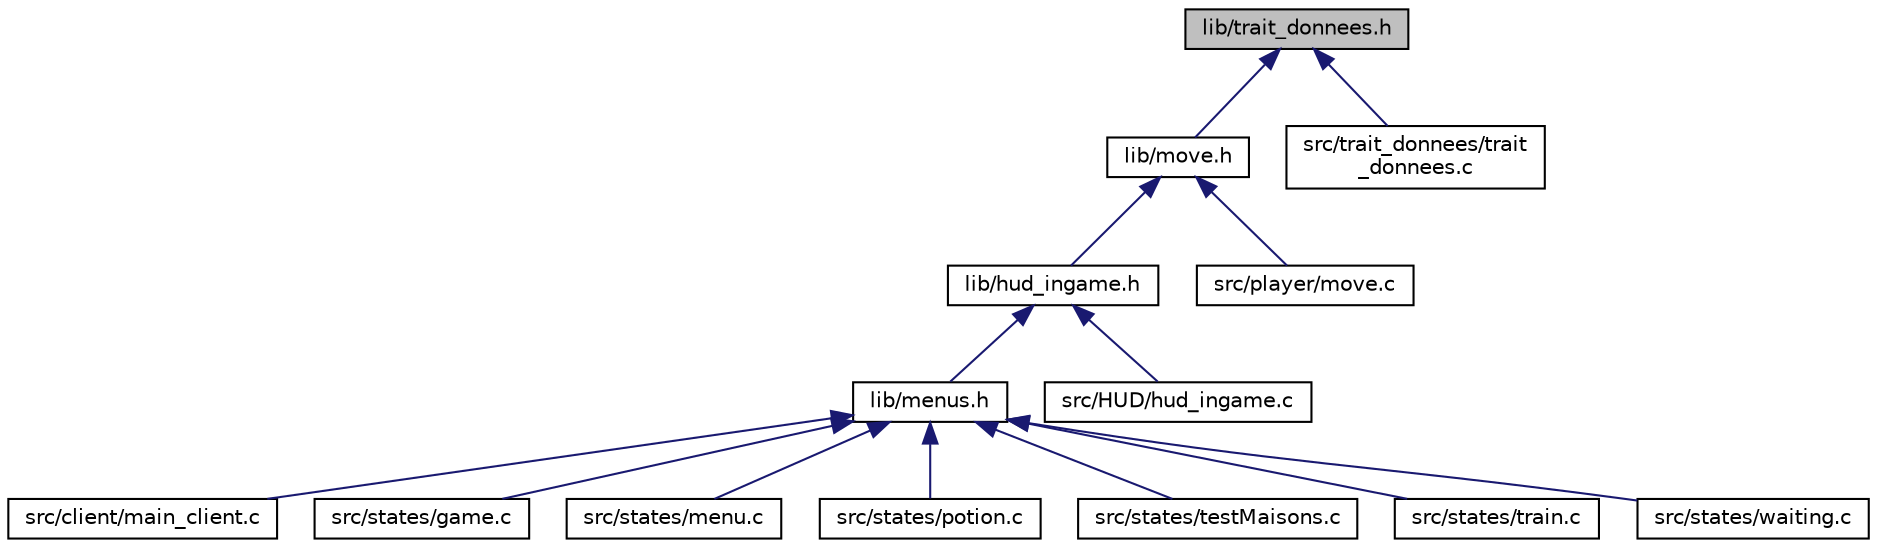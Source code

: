 digraph "lib/trait_donnees.h"
{
 // LATEX_PDF_SIZE
  edge [fontname="Helvetica",fontsize="10",labelfontname="Helvetica",labelfontsize="10"];
  node [fontname="Helvetica",fontsize="10",shape=record];
  Node1 [label="lib/trait_donnees.h",height=0.2,width=0.4,color="black", fillcolor="grey75", style="filled", fontcolor="black",tooltip="Header de trait_donnees.c."];
  Node1 -> Node2 [dir="back",color="midnightblue",fontsize="10",style="solid"];
  Node2 [label="lib/move.h",height=0.2,width=0.4,color="black", fillcolor="white", style="filled",URL="$move_8h.html",tooltip="Header de move.c."];
  Node2 -> Node3 [dir="back",color="midnightblue",fontsize="10",style="solid"];
  Node3 [label="lib/hud_ingame.h",height=0.2,width=0.4,color="black", fillcolor="white", style="filled",URL="$hud__ingame_8h.html",tooltip="Header de hud_ingame.c."];
  Node3 -> Node4 [dir="back",color="midnightblue",fontsize="10",style="solid"];
  Node4 [label="lib/menus.h",height=0.2,width=0.4,color="black", fillcolor="white", style="filled",URL="$menus_8h.html",tooltip="Header commun aux différents statuts du jeu."];
  Node4 -> Node5 [dir="back",color="midnightblue",fontsize="10",style="solid"];
  Node5 [label="src/client/main_client.c",height=0.2,width=0.4,color="black", fillcolor="white", style="filled",URL="$main__client_8c.html",tooltip="Fonction principale du jeu."];
  Node4 -> Node6 [dir="back",color="midnightblue",fontsize="10",style="solid"];
  Node6 [label="src/states/game.c",height=0.2,width=0.4,color="black", fillcolor="white", style="filled",URL="$game_8c.html",tooltip="Déroulement du jeu dans l'état GAME."];
  Node4 -> Node7 [dir="back",color="midnightblue",fontsize="10",style="solid"];
  Node7 [label="src/states/menu.c",height=0.2,width=0.4,color="black", fillcolor="white", style="filled",URL="$menu_8c.html",tooltip="Déroulement du jeu dans l'état HOME."];
  Node4 -> Node8 [dir="back",color="midnightblue",fontsize="10",style="solid"];
  Node8 [label="src/states/potion.c",height=0.2,width=0.4,color="black", fillcolor="white", style="filled",URL="$potion_8c.html",tooltip="Menu de création de potions."];
  Node4 -> Node9 [dir="back",color="midnightblue",fontsize="10",style="solid"];
  Node9 [label="src/states/testMaisons.c",height=0.2,width=0.4,color="black", fillcolor="white", style="filled",URL="$testMaisons_8c.html",tooltip="Déroulement du jeu dans l'état TEST_M."];
  Node4 -> Node10 [dir="back",color="midnightblue",fontsize="10",style="solid"];
  Node10 [label="src/states/train.c",height=0.2,width=0.4,color="black", fillcolor="white", style="filled",URL="$train_8c.html",tooltip="Déroulement du jeu dans l'état TRAIN."];
  Node4 -> Node11 [dir="back",color="midnightblue",fontsize="10",style="solid"];
  Node11 [label="src/states/waiting.c",height=0.2,width=0.4,color="black", fillcolor="white", style="filled",URL="$waiting_8c.html",tooltip="Déroulement du jeu dans l'état WAITING."];
  Node3 -> Node12 [dir="back",color="midnightblue",fontsize="10",style="solid"];
  Node12 [label="src/HUD/hud_ingame.c",height=0.2,width=0.4,color="black", fillcolor="white", style="filled",URL="$hud__ingame_8c.html",tooltip="Fonctions de generation d'interface."];
  Node2 -> Node13 [dir="back",color="midnightblue",fontsize="10",style="solid"];
  Node13 [label="src/player/move.c",height=0.2,width=0.4,color="black", fillcolor="white", style="filled",URL="$move_8c.html",tooltip="Fonctions de déplacement."];
  Node1 -> Node14 [dir="back",color="midnightblue",fontsize="10",style="solid"];
  Node14 [label="src/trait_donnees/trait\l_donnees.c",height=0.2,width=0.4,color="black", fillcolor="white", style="filled",URL="$trait__donnees_8c.html",tooltip="Fonction de chargement et sauvegarde de donnees."];
}
